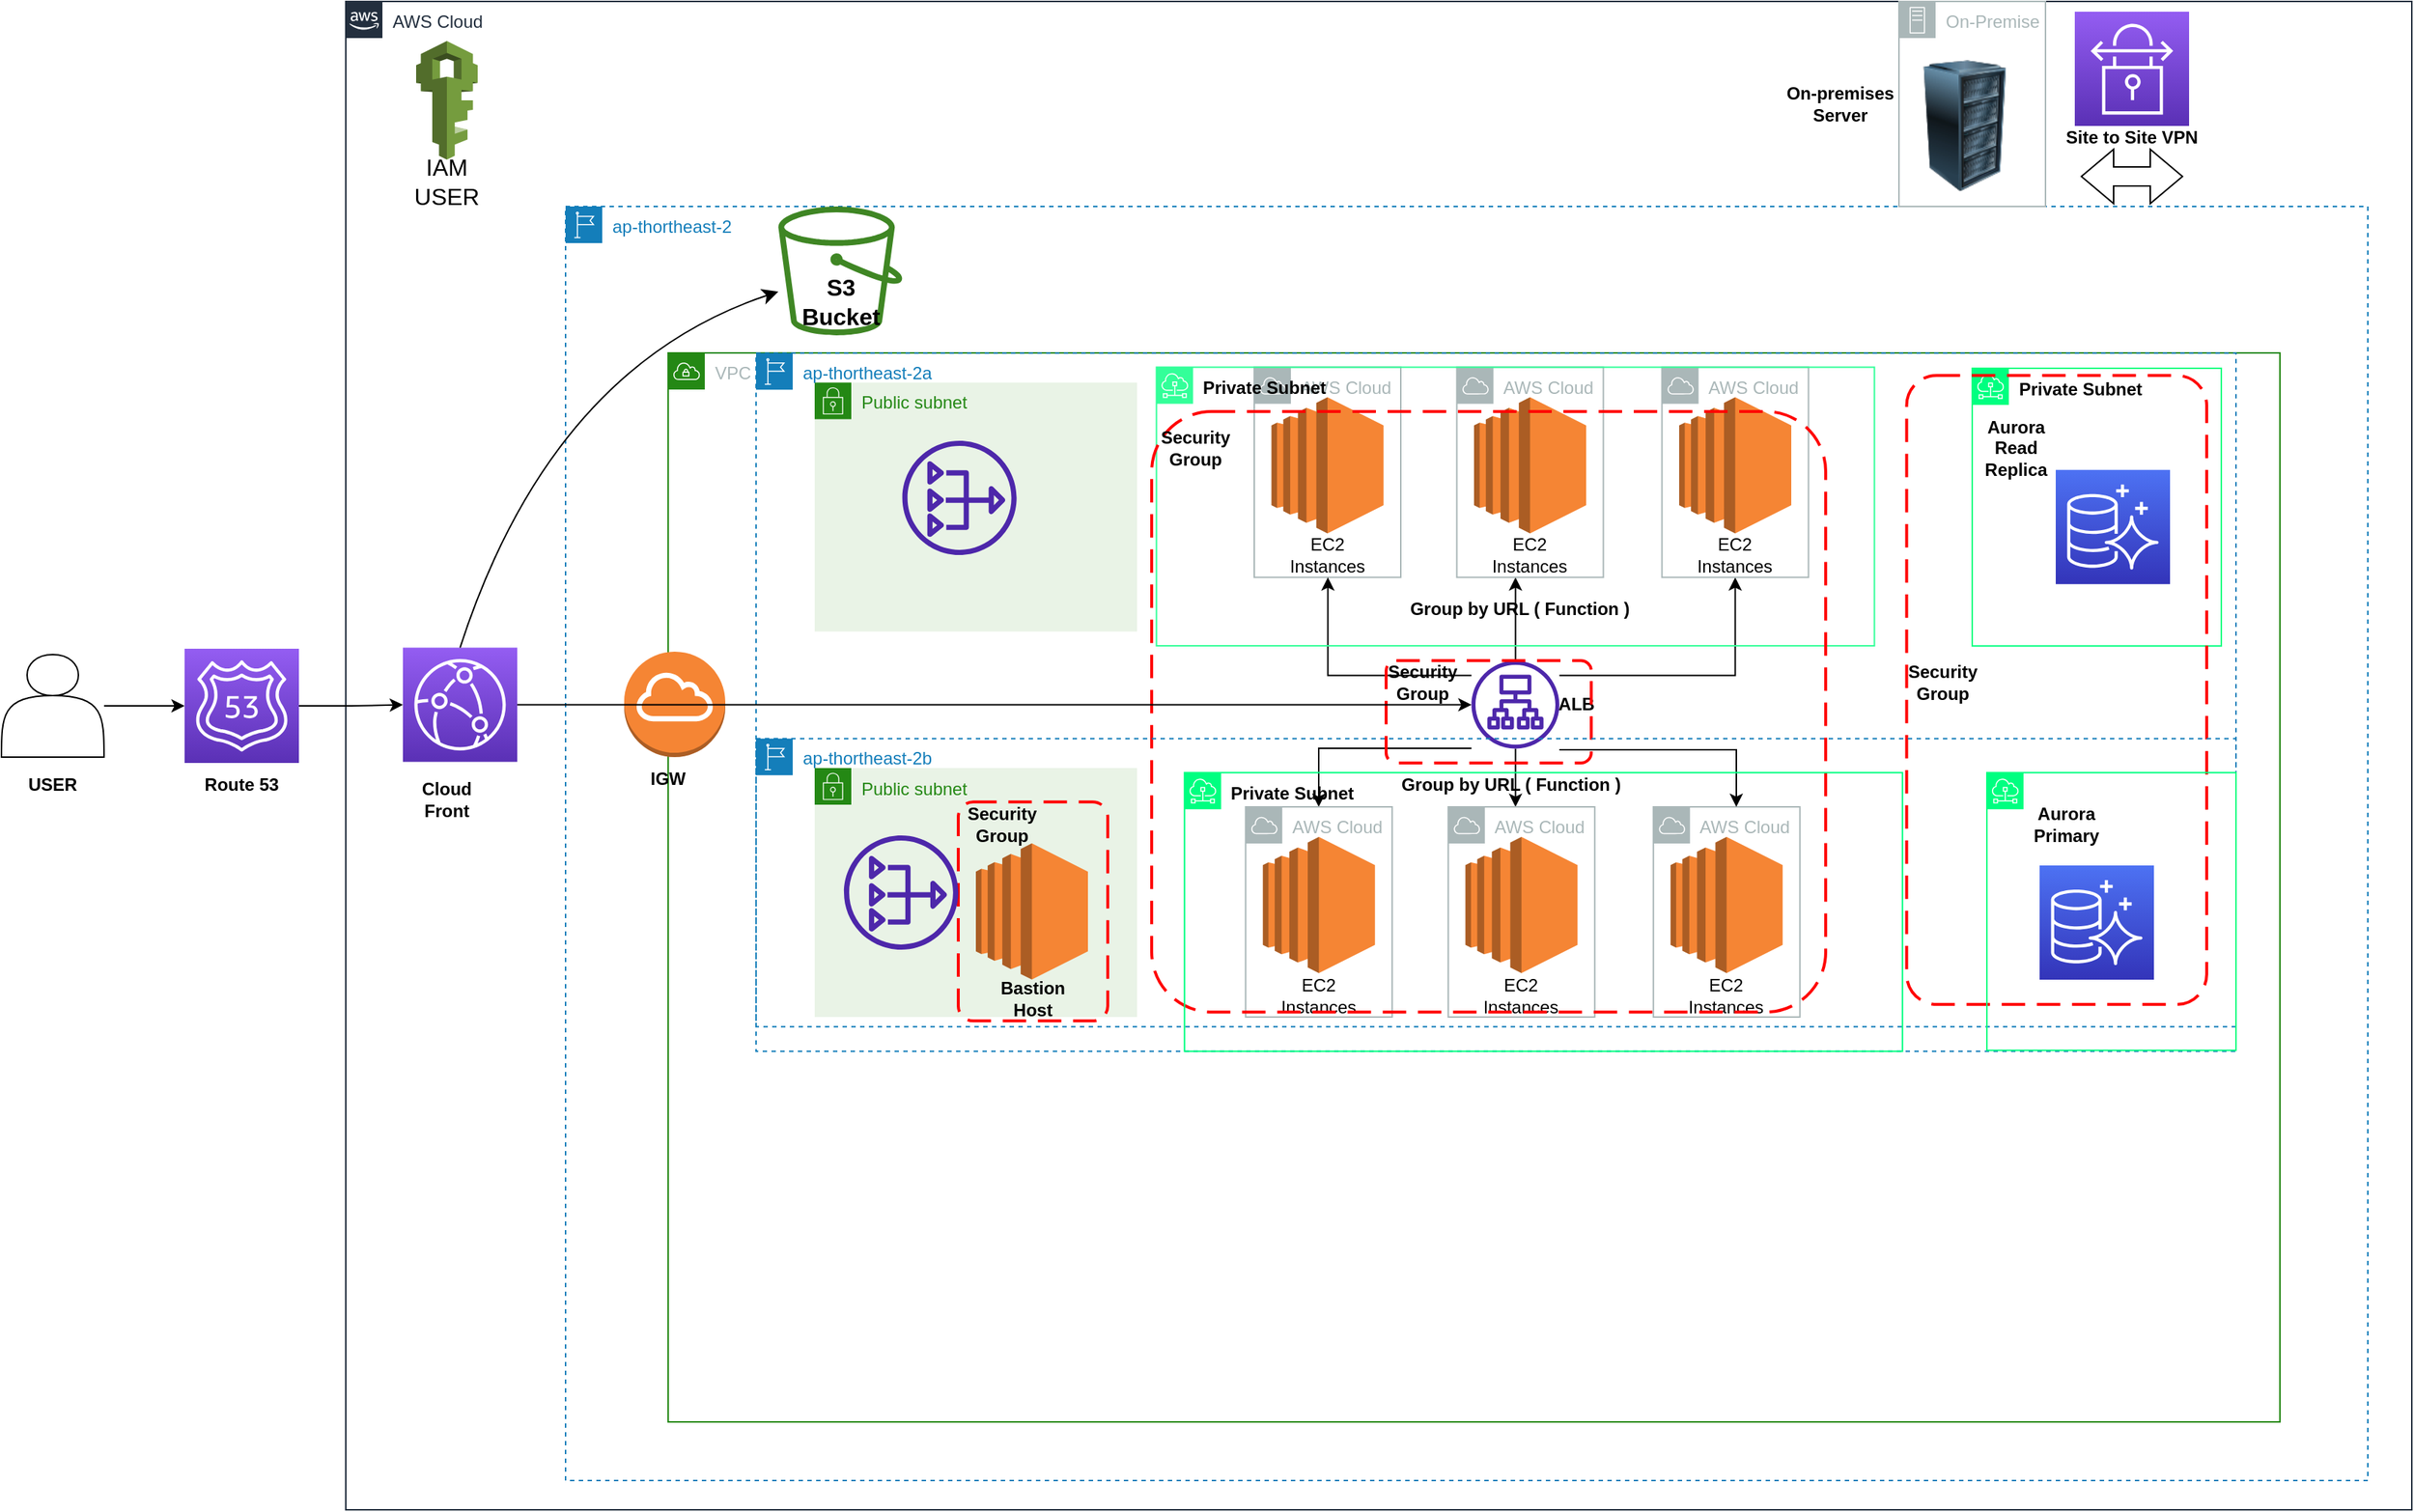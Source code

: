 <mxfile version="21.1.5" type="github">
  <diagram id="Ht1M8jgEwFfnCIfOTk4-" name="Page-1">
    <mxGraphModel dx="3114" dy="1716" grid="1" gridSize="10" guides="1" tooltips="1" connect="1" arrows="1" fold="1" page="1" pageScale="1" pageWidth="1169" pageHeight="827" math="0" shadow="0">
      <root>
        <mxCell id="0" />
        <mxCell id="1" parent="0" />
        <mxCell id="IgCXTQMukGuZrth8DPhS-2" value="AWS Cloud" style="points=[[0,0],[0.25,0],[0.5,0],[0.75,0],[1,0],[1,0.25],[1,0.5],[1,0.75],[1,1],[0.75,1],[0.5,1],[0.25,1],[0,1],[0,0.75],[0,0.5],[0,0.25]];outlineConnect=0;gradientColor=none;html=1;whiteSpace=wrap;fontSize=12;fontStyle=0;container=1;pointerEvents=0;collapsible=0;recursiveResize=0;shape=mxgraph.aws4.group;grIcon=mxgraph.aws4.group_aws_cloud_alt;strokeColor=#232F3E;fillColor=none;verticalAlign=top;align=left;spacingLeft=30;fontColor=#232F3E;dashed=0;" parent="1" vertex="1">
          <mxGeometry x="-660" y="-220" width="1410" height="1030" as="geometry" />
        </mxCell>
        <mxCell id="IgCXTQMukGuZrth8DPhS-18" value="&lt;b&gt;Cloud Front&lt;/b&gt;" style="text;strokeColor=none;align=center;fillColor=none;html=1;verticalAlign=middle;whiteSpace=wrap;rounded=0;" parent="IgCXTQMukGuZrth8DPhS-2" vertex="1">
          <mxGeometry x="39" y="530" width="60" height="30" as="geometry" />
        </mxCell>
        <mxCell id="r6WSz_JVBPb8-_I4pMfm-1" value="" style="outlineConnect=0;dashed=0;verticalLabelPosition=bottom;verticalAlign=top;align=center;html=1;shape=mxgraph.aws3.iam;fillColor=#759C3E;gradientColor=none;fontSize=16;" parent="IgCXTQMukGuZrth8DPhS-2" vertex="1">
          <mxGeometry x="48" y="27" width="42" height="81" as="geometry" />
        </mxCell>
        <mxCell id="r6WSz_JVBPb8-_I4pMfm-2" value="IAM USER" style="text;strokeColor=none;align=center;fillColor=none;html=1;verticalAlign=middle;whiteSpace=wrap;rounded=0;fontSize=16;" parent="IgCXTQMukGuZrth8DPhS-2" vertex="1">
          <mxGeometry x="39" y="108" width="60" height="30" as="geometry" />
        </mxCell>
        <mxCell id="IgCXTQMukGuZrth8DPhS-12" value="ap-thortheast-2&lt;br&gt;" style="points=[[0,0],[0.25,0],[0.5,0],[0.75,0],[1,0],[1,0.25],[1,0.5],[1,0.75],[1,1],[0.75,1],[0.5,1],[0.25,1],[0,1],[0,0.75],[0,0.5],[0,0.25]];outlineConnect=0;gradientColor=none;html=1;whiteSpace=wrap;fontSize=12;fontStyle=0;container=1;pointerEvents=0;collapsible=0;recursiveResize=0;shape=mxgraph.aws4.group;grIcon=mxgraph.aws4.group_region;strokeColor=#147EBA;fillColor=none;verticalAlign=top;align=left;spacingLeft=30;fontColor=#147EBA;dashed=1;" parent="IgCXTQMukGuZrth8DPhS-2" vertex="1">
          <mxGeometry x="150" y="140" width="1230" height="870" as="geometry" />
        </mxCell>
        <mxCell id="r6WSz_JVBPb8-_I4pMfm-3" value="" style="sketch=0;outlineConnect=0;fontColor=#232F3E;gradientColor=none;fillColor=#3F8624;strokeColor=none;dashed=0;verticalLabelPosition=bottom;verticalAlign=top;align=center;html=1;fontSize=12;fontStyle=0;aspect=fixed;pointerEvents=1;shape=mxgraph.aws4.bucket;" parent="IgCXTQMukGuZrth8DPhS-12" vertex="1">
          <mxGeometry x="145.19" width="84.62" height="88" as="geometry" />
        </mxCell>
        <mxCell id="r6WSz_JVBPb8-_I4pMfm-4" value="&lt;b&gt;S3 Bucket&lt;/b&gt;" style="text;strokeColor=none;align=center;fillColor=none;html=1;verticalAlign=middle;whiteSpace=wrap;rounded=0;fontSize=16;" parent="IgCXTQMukGuZrth8DPhS-12" vertex="1">
          <mxGeometry x="157.5" y="50" width="60" height="30" as="geometry" />
        </mxCell>
        <mxCell id="IgCXTQMukGuZrth8DPhS-20" value="VPC" style="points=[[0,0],[0.25,0],[0.5,0],[0.75,0],[1,0],[1,0.25],[1,0.5],[1,0.75],[1,1],[0.75,1],[0.5,1],[0.25,1],[0,1],[0,0.75],[0,0.5],[0,0.25]];outlineConnect=0;gradientColor=none;html=1;whiteSpace=wrap;fontSize=12;fontStyle=0;container=1;pointerEvents=0;collapsible=0;recursiveResize=0;shape=mxgraph.aws4.group;grIcon=mxgraph.aws4.group_vpc;strokeColor=#248814;fillColor=none;verticalAlign=top;align=left;spacingLeft=30;fontColor=#AAB7B8;dashed=0;" parent="IgCXTQMukGuZrth8DPhS-12" vertex="1">
          <mxGeometry x="70" y="100" width="1100" height="730" as="geometry" />
        </mxCell>
        <mxCell id="IgCXTQMukGuZrth8DPhS-19" value="" style="outlineConnect=0;dashed=0;verticalLabelPosition=bottom;verticalAlign=top;align=center;html=1;shape=mxgraph.aws3.ec2;fillColor=#F58534;gradientColor=none;" parent="IgCXTQMukGuZrth8DPhS-20" vertex="1">
          <mxGeometry x="411.75" y="30.25" width="76.5" height="93" as="geometry" />
        </mxCell>
        <mxCell id="IgCXTQMukGuZrth8DPhS-21" value="EC2 Instances" style="text;strokeColor=none;align=center;fillColor=none;html=1;verticalAlign=middle;whiteSpace=wrap;rounded=0;" parent="IgCXTQMukGuZrth8DPhS-20" vertex="1">
          <mxGeometry x="420" y="123.25" width="60" height="30" as="geometry" />
        </mxCell>
        <mxCell id="IgCXTQMukGuZrth8DPhS-25" value="AWS Cloud" style="sketch=0;outlineConnect=0;gradientColor=none;html=1;whiteSpace=wrap;fontSize=12;fontStyle=0;shape=mxgraph.aws4.group;grIcon=mxgraph.aws4.group_aws_cloud;strokeColor=#AAB7B8;fillColor=none;verticalAlign=top;align=left;spacingLeft=30;fontColor=#AAB7B8;dashed=0;" parent="IgCXTQMukGuZrth8DPhS-20" vertex="1">
          <mxGeometry x="400" y="9.75" width="100" height="143.5" as="geometry" />
        </mxCell>
        <mxCell id="IgCXTQMukGuZrth8DPhS-46" style="edgeStyle=orthogonalEdgeStyle;rounded=0;orthogonalLoop=1;jettySize=auto;html=1;" parent="IgCXTQMukGuZrth8DPhS-20" source="IgCXTQMukGuZrth8DPhS-14" target="IgCXTQMukGuZrth8DPhS-41" edge="1">
          <mxGeometry relative="1" as="geometry">
            <Array as="points">
              <mxPoint x="578.25" y="180.25" />
              <mxPoint x="578.25" y="180.25" />
            </Array>
          </mxGeometry>
        </mxCell>
        <mxCell id="IgCXTQMukGuZrth8DPhS-48" style="edgeStyle=orthogonalEdgeStyle;rounded=0;orthogonalLoop=1;jettySize=auto;html=1;" parent="IgCXTQMukGuZrth8DPhS-20" source="IgCXTQMukGuZrth8DPhS-14" target="IgCXTQMukGuZrth8DPhS-44" edge="1">
          <mxGeometry relative="1" as="geometry">
            <Array as="points">
              <mxPoint x="728.25" y="220.25" />
            </Array>
          </mxGeometry>
        </mxCell>
        <mxCell id="UFWAyGBda8T7piXSCeyq-20" value="" style="edgeStyle=orthogonalEdgeStyle;rounded=0;orthogonalLoop=1;jettySize=auto;html=1;" edge="1" parent="IgCXTQMukGuZrth8DPhS-20" source="IgCXTQMukGuZrth8DPhS-14" target="UFWAyGBda8T7piXSCeyq-15">
          <mxGeometry relative="1" as="geometry">
            <Array as="points">
              <mxPoint x="578" y="300" />
              <mxPoint x="578" y="300" />
            </Array>
          </mxGeometry>
        </mxCell>
        <mxCell id="UFWAyGBda8T7piXSCeyq-21" style="edgeStyle=orthogonalEdgeStyle;rounded=0;orthogonalLoop=1;jettySize=auto;html=1;" edge="1" parent="IgCXTQMukGuZrth8DPhS-20" source="IgCXTQMukGuZrth8DPhS-14" target="UFWAyGBda8T7piXSCeyq-9">
          <mxGeometry relative="1" as="geometry">
            <Array as="points">
              <mxPoint x="444" y="270" />
            </Array>
          </mxGeometry>
        </mxCell>
        <mxCell id="IgCXTQMukGuZrth8DPhS-14" value="" style="sketch=0;outlineConnect=0;fontColor=#232F3E;gradientColor=none;fillColor=#4D27AA;strokeColor=none;dashed=0;verticalLabelPosition=bottom;verticalAlign=top;align=center;html=1;fontSize=12;fontStyle=0;aspect=fixed;pointerEvents=1;shape=mxgraph.aws4.application_load_balancer;" parent="IgCXTQMukGuZrth8DPhS-20" vertex="1">
          <mxGeometry x="548.25" y="210.25" width="60" height="60" as="geometry" />
        </mxCell>
        <mxCell id="IgCXTQMukGuZrth8DPhS-26" style="edgeStyle=orthogonalEdgeStyle;rounded=0;orthogonalLoop=1;jettySize=auto;html=1;" parent="IgCXTQMukGuZrth8DPhS-20" source="IgCXTQMukGuZrth8DPhS-14" target="IgCXTQMukGuZrth8DPhS-25" edge="1">
          <mxGeometry relative="1" as="geometry">
            <Array as="points">
              <mxPoint x="450.25" y="220.25" />
            </Array>
          </mxGeometry>
        </mxCell>
        <mxCell id="IgCXTQMukGuZrth8DPhS-39" value="" style="outlineConnect=0;dashed=0;verticalLabelPosition=bottom;verticalAlign=top;align=center;html=1;shape=mxgraph.aws3.ec2;fillColor=#F58534;gradientColor=none;" parent="IgCXTQMukGuZrth8DPhS-20" vertex="1">
          <mxGeometry x="550" y="30.25" width="76.5" height="93" as="geometry" />
        </mxCell>
        <mxCell id="IgCXTQMukGuZrth8DPhS-40" value="EC2 Instances" style="text;strokeColor=none;align=center;fillColor=none;html=1;verticalAlign=middle;whiteSpace=wrap;rounded=0;" parent="IgCXTQMukGuZrth8DPhS-20" vertex="1">
          <mxGeometry x="558.25" y="123.25" width="60" height="30" as="geometry" />
        </mxCell>
        <mxCell id="IgCXTQMukGuZrth8DPhS-41" value="AWS Cloud" style="sketch=0;outlineConnect=0;gradientColor=none;html=1;whiteSpace=wrap;fontSize=12;fontStyle=0;shape=mxgraph.aws4.group;grIcon=mxgraph.aws4.group_aws_cloud;strokeColor=#AAB7B8;fillColor=none;verticalAlign=top;align=left;spacingLeft=30;fontColor=#AAB7B8;dashed=0;" parent="IgCXTQMukGuZrth8DPhS-20" vertex="1">
          <mxGeometry x="538.25" y="9.75" width="100" height="143.5" as="geometry" />
        </mxCell>
        <mxCell id="IgCXTQMukGuZrth8DPhS-42" value="" style="outlineConnect=0;dashed=0;verticalLabelPosition=bottom;verticalAlign=top;align=center;html=1;shape=mxgraph.aws3.ec2;fillColor=#F58534;gradientColor=none;" parent="IgCXTQMukGuZrth8DPhS-20" vertex="1">
          <mxGeometry x="690" y="30.25" width="76.5" height="93" as="geometry" />
        </mxCell>
        <mxCell id="IgCXTQMukGuZrth8DPhS-43" value="EC2 Instances" style="text;strokeColor=none;align=center;fillColor=none;html=1;verticalAlign=middle;whiteSpace=wrap;rounded=0;" parent="IgCXTQMukGuZrth8DPhS-20" vertex="1">
          <mxGeometry x="698.25" y="123.25" width="60" height="30" as="geometry" />
        </mxCell>
        <mxCell id="IgCXTQMukGuZrth8DPhS-44" value="AWS Cloud" style="sketch=0;outlineConnect=0;gradientColor=none;html=1;whiteSpace=wrap;fontSize=12;fontStyle=0;shape=mxgraph.aws4.group;grIcon=mxgraph.aws4.group_aws_cloud;strokeColor=#AAB7B8;fillColor=none;verticalAlign=top;align=left;spacingLeft=30;fontColor=#AAB7B8;dashed=0;" parent="IgCXTQMukGuZrth8DPhS-20" vertex="1">
          <mxGeometry x="678.25" y="9.75" width="100" height="143.5" as="geometry" />
        </mxCell>
        <mxCell id="IgCXTQMukGuZrth8DPhS-50" value="&lt;b&gt;Group by URL ( Function )&amp;nbsp;&lt;/b&gt;" style="text;strokeColor=none;align=center;fillColor=none;html=1;verticalAlign=middle;whiteSpace=wrap;rounded=0;" parent="IgCXTQMukGuZrth8DPhS-20" vertex="1">
          <mxGeometry x="488.25" y="160.25" width="190" height="30" as="geometry" />
        </mxCell>
        <mxCell id="IgCXTQMukGuZrth8DPhS-17" value="&lt;b&gt;ALB&lt;/b&gt;" style="text;strokeColor=none;align=center;fillColor=none;html=1;verticalAlign=middle;whiteSpace=wrap;rounded=0;" parent="IgCXTQMukGuZrth8DPhS-20" vertex="1">
          <mxGeometry x="590" y="225.25" width="60" height="30" as="geometry" />
        </mxCell>
        <mxCell id="UFWAyGBda8T7piXSCeyq-2" value="" style="outlineConnect=0;dashed=0;verticalLabelPosition=bottom;verticalAlign=top;align=center;html=1;shape=mxgraph.aws3.internet_gateway;fillColor=#F58534;gradientColor=none;" vertex="1" parent="IgCXTQMukGuZrth8DPhS-20">
          <mxGeometry x="-30" y="204" width="69" height="72" as="geometry" />
        </mxCell>
        <mxCell id="UFWAyGBda8T7piXSCeyq-3" value="&lt;b&gt;IGW&lt;/b&gt;" style="text;strokeColor=none;align=center;fillColor=none;html=1;verticalAlign=middle;whiteSpace=wrap;rounded=0;" vertex="1" parent="IgCXTQMukGuZrth8DPhS-20">
          <mxGeometry x="-30" y="276" width="60" height="30" as="geometry" />
        </mxCell>
        <mxCell id="UFWAyGBda8T7piXSCeyq-4" value="Public subnet" style="points=[[0,0],[0.25,0],[0.5,0],[0.75,0],[1,0],[1,0.25],[1,0.5],[1,0.75],[1,1],[0.75,1],[0.5,1],[0.25,1],[0,1],[0,0.75],[0,0.5],[0,0.25]];outlineConnect=0;gradientColor=none;html=1;whiteSpace=wrap;fontSize=12;fontStyle=0;container=1;pointerEvents=0;collapsible=0;recursiveResize=0;shape=mxgraph.aws4.group;grIcon=mxgraph.aws4.group_security_group;grStroke=0;strokeColor=#248814;fillColor=#E9F3E6;verticalAlign=top;align=left;spacingLeft=30;fontColor=#248814;dashed=0;" vertex="1" parent="IgCXTQMukGuZrth8DPhS-20">
          <mxGeometry x="100" y="283.5" width="220" height="170" as="geometry" />
        </mxCell>
        <mxCell id="UFWAyGBda8T7piXSCeyq-7" value="" style="outlineConnect=0;dashed=0;verticalLabelPosition=bottom;verticalAlign=top;align=center;html=1;shape=mxgraph.aws3.ec2;fillColor=#F58534;gradientColor=none;" vertex="1" parent="IgCXTQMukGuZrth8DPhS-20">
          <mxGeometry x="405.88" y="330.5" width="76.5" height="93" as="geometry" />
        </mxCell>
        <mxCell id="UFWAyGBda8T7piXSCeyq-8" value="EC2 Instances" style="text;strokeColor=none;align=center;fillColor=none;html=1;verticalAlign=middle;whiteSpace=wrap;rounded=0;" vertex="1" parent="IgCXTQMukGuZrth8DPhS-20">
          <mxGeometry x="414.13" y="423.5" width="60" height="30" as="geometry" />
        </mxCell>
        <mxCell id="UFWAyGBda8T7piXSCeyq-9" value="AWS Cloud" style="sketch=0;outlineConnect=0;gradientColor=none;html=1;whiteSpace=wrap;fontSize=12;fontStyle=0;shape=mxgraph.aws4.group;grIcon=mxgraph.aws4.group_aws_cloud;strokeColor=#AAB7B8;fillColor=none;verticalAlign=top;align=left;spacingLeft=30;fontColor=#AAB7B8;dashed=0;" vertex="1" parent="IgCXTQMukGuZrth8DPhS-20">
          <mxGeometry x="394.13" y="310" width="100" height="143.5" as="geometry" />
        </mxCell>
        <mxCell id="UFWAyGBda8T7piXSCeyq-13" value="" style="outlineConnect=0;dashed=0;verticalLabelPosition=bottom;verticalAlign=top;align=center;html=1;shape=mxgraph.aws3.ec2;fillColor=#F58534;gradientColor=none;" vertex="1" parent="IgCXTQMukGuZrth8DPhS-20">
          <mxGeometry x="544.13" y="330.5" width="76.5" height="93" as="geometry" />
        </mxCell>
        <mxCell id="UFWAyGBda8T7piXSCeyq-14" value="EC2 Instances" style="text;strokeColor=none;align=center;fillColor=none;html=1;verticalAlign=middle;whiteSpace=wrap;rounded=0;" vertex="1" parent="IgCXTQMukGuZrth8DPhS-20">
          <mxGeometry x="552.38" y="423.5" width="60" height="30" as="geometry" />
        </mxCell>
        <mxCell id="UFWAyGBda8T7piXSCeyq-15" value="AWS Cloud" style="sketch=0;outlineConnect=0;gradientColor=none;html=1;whiteSpace=wrap;fontSize=12;fontStyle=0;shape=mxgraph.aws4.group;grIcon=mxgraph.aws4.group_aws_cloud;strokeColor=#AAB7B8;fillColor=none;verticalAlign=top;align=left;spacingLeft=30;fontColor=#AAB7B8;dashed=0;" vertex="1" parent="IgCXTQMukGuZrth8DPhS-20">
          <mxGeometry x="532.38" y="310" width="100" height="143.5" as="geometry" />
        </mxCell>
        <mxCell id="UFWAyGBda8T7piXSCeyq-16" value="" style="outlineConnect=0;dashed=0;verticalLabelPosition=bottom;verticalAlign=top;align=center;html=1;shape=mxgraph.aws3.ec2;fillColor=#F58534;gradientColor=none;" vertex="1" parent="IgCXTQMukGuZrth8DPhS-20">
          <mxGeometry x="684.13" y="330.5" width="76.5" height="93" as="geometry" />
        </mxCell>
        <mxCell id="UFWAyGBda8T7piXSCeyq-17" value="EC2 Instances" style="text;strokeColor=none;align=center;fillColor=none;html=1;verticalAlign=middle;whiteSpace=wrap;rounded=0;" vertex="1" parent="IgCXTQMukGuZrth8DPhS-20">
          <mxGeometry x="692.38" y="423.5" width="60" height="30" as="geometry" />
        </mxCell>
        <mxCell id="UFWAyGBda8T7piXSCeyq-19" value="AWS Cloud" style="sketch=0;outlineConnect=0;gradientColor=none;html=1;whiteSpace=wrap;fontSize=12;fontStyle=0;shape=mxgraph.aws4.group;grIcon=mxgraph.aws4.group_aws_cloud;strokeColor=#AAB7B8;fillColor=none;verticalAlign=top;align=left;spacingLeft=30;fontColor=#AAB7B8;dashed=0;" vertex="1" parent="IgCXTQMukGuZrth8DPhS-20">
          <mxGeometry x="672.38" y="310" width="100" height="143.5" as="geometry" />
        </mxCell>
        <mxCell id="UFWAyGBda8T7piXSCeyq-25" style="edgeStyle=orthogonalEdgeStyle;rounded=0;orthogonalLoop=1;jettySize=auto;html=1;" edge="1" parent="IgCXTQMukGuZrth8DPhS-20" target="UFWAyGBda8T7piXSCeyq-19">
          <mxGeometry relative="1" as="geometry">
            <Array as="points">
              <mxPoint x="729" y="271" />
            </Array>
            <mxPoint x="608.25" y="271" as="sourcePoint" />
            <mxPoint x="728.25" y="204" as="targetPoint" />
          </mxGeometry>
        </mxCell>
        <mxCell id="UFWAyGBda8T7piXSCeyq-6" value="Public subnet" style="points=[[0,0],[0.25,0],[0.5,0],[0.75,0],[1,0],[1,0.25],[1,0.5],[1,0.75],[1,1],[0.75,1],[0.5,1],[0.25,1],[0,1],[0,0.75],[0,0.5],[0,0.25]];outlineConnect=0;gradientColor=none;html=1;whiteSpace=wrap;fontSize=12;fontStyle=0;container=1;pointerEvents=0;collapsible=0;recursiveResize=0;shape=mxgraph.aws4.group;grIcon=mxgraph.aws4.group_security_group;grStroke=0;strokeColor=#248814;fillColor=#E9F3E6;verticalAlign=top;align=left;spacingLeft=30;fontColor=#248814;dashed=0;" vertex="1" parent="IgCXTQMukGuZrth8DPhS-20">
          <mxGeometry x="100" y="20.25" width="220" height="170" as="geometry" />
        </mxCell>
        <mxCell id="UFWAyGBda8T7piXSCeyq-33" value="" style="sketch=0;outlineConnect=0;fontColor=#232F3E;gradientColor=none;fillColor=#4D27AA;strokeColor=none;dashed=0;verticalLabelPosition=bottom;verticalAlign=top;align=center;html=1;fontSize=12;fontStyle=0;aspect=fixed;pointerEvents=1;shape=mxgraph.aws4.nat_gateway;" vertex="1" parent="UFWAyGBda8T7piXSCeyq-6">
          <mxGeometry x="59.81" y="39.75" width="78" height="78" as="geometry" />
        </mxCell>
        <mxCell id="UFWAyGBda8T7piXSCeyq-28" value="&lt;b style=&quot;border-color: var(--border-color); color: rgb(0, 0, 0); text-align: center;&quot;&gt;Private Subnet&lt;/b&gt;" style="sketch=0;outlineConnect=0;gradientColor=none;html=1;whiteSpace=wrap;fontSize=12;fontStyle=0;shape=mxgraph.aws4.group;grIcon=mxgraph.aws4.group_subnet;strokeColor=#33FF99;fillColor=none;verticalAlign=top;align=left;spacingLeft=30;fontColor=#E8E8E8;dashed=0;" vertex="1" parent="IgCXTQMukGuZrth8DPhS-20">
          <mxGeometry x="333.25" y="9.75" width="490" height="190.25" as="geometry" />
        </mxCell>
        <mxCell id="UFWAyGBda8T7piXSCeyq-45" value="ap-thortheast-2a" style="points=[[0,0],[0.25,0],[0.5,0],[0.75,0],[1,0],[1,0.25],[1,0.5],[1,0.75],[1,1],[0.75,1],[0.5,1],[0.25,1],[0,1],[0,0.75],[0,0.5],[0,0.25]];outlineConnect=0;gradientColor=none;html=1;whiteSpace=wrap;fontSize=12;fontStyle=0;container=1;pointerEvents=0;collapsible=0;recursiveResize=0;shape=mxgraph.aws4.group;grIcon=mxgraph.aws4.group_region;strokeColor=#147EBA;fillColor=none;verticalAlign=top;align=left;spacingLeft=30;fontColor=#147EBA;dashed=1;" vertex="1" parent="IgCXTQMukGuZrth8DPhS-20">
          <mxGeometry x="60" y="0.13" width="1010" height="460" as="geometry" />
        </mxCell>
        <mxCell id="UFWAyGBda8T7piXSCeyq-47" value="&lt;b style=&quot;border-color: var(--border-color); color: rgb(0, 0, 0); text-align: center;&quot;&gt;Private Subnet&lt;/b&gt;" style="sketch=0;outlineConnect=0;gradientColor=none;html=1;whiteSpace=wrap;fontSize=12;fontStyle=0;shape=mxgraph.aws4.group;grIcon=mxgraph.aws4.group_subnet;strokeColor=#00FF80;fillColor=none;verticalAlign=top;align=left;spacingLeft=30;fontColor=#E8E8E8;dashed=0;" vertex="1" parent="UFWAyGBda8T7piXSCeyq-45">
          <mxGeometry x="830" y="10.43" width="170" height="189.57" as="geometry" />
        </mxCell>
        <mxCell id="UFWAyGBda8T7piXSCeyq-50" value="" style="sketch=0;points=[[0,0,0],[0.25,0,0],[0.5,0,0],[0.75,0,0],[1,0,0],[0,1,0],[0.25,1,0],[0.5,1,0],[0.75,1,0],[1,1,0],[0,0.25,0],[0,0.5,0],[0,0.75,0],[1,0.25,0],[1,0.5,0],[1,0.75,0]];outlineConnect=0;fontColor=#232F3E;gradientColor=#4D72F3;gradientDirection=north;fillColor=#3334B9;strokeColor=#ffffff;dashed=0;verticalLabelPosition=bottom;verticalAlign=top;align=center;html=1;fontSize=12;fontStyle=0;aspect=fixed;shape=mxgraph.aws4.resourceIcon;resIcon=mxgraph.aws4.aurora;" vertex="1" parent="UFWAyGBda8T7piXSCeyq-45">
          <mxGeometry x="887" y="79.74" width="78" height="78" as="geometry" />
        </mxCell>
        <mxCell id="UFWAyGBda8T7piXSCeyq-53" value="&lt;b&gt;Aurora Read Replica&lt;/b&gt;" style="text;strokeColor=none;align=center;fillColor=none;html=1;verticalAlign=middle;whiteSpace=wrap;rounded=0;" vertex="1" parent="UFWAyGBda8T7piXSCeyq-45">
          <mxGeometry x="830" y="49.87" width="60" height="29.87" as="geometry" />
        </mxCell>
        <mxCell id="UFWAyGBda8T7piXSCeyq-68" value="" style="rounded=1;arcSize=10;dashed=1;strokeColor=#ff0000;fillColor=none;gradientColor=none;dashPattern=8 4;strokeWidth=2;" vertex="1" parent="UFWAyGBda8T7piXSCeyq-45">
          <mxGeometry x="430" y="210" width="140" height="69.87" as="geometry" />
        </mxCell>
        <mxCell id="UFWAyGBda8T7piXSCeyq-69" value="&lt;b&gt;Security Group&lt;/b&gt;" style="text;strokeColor=none;align=center;fillColor=none;html=1;verticalAlign=middle;whiteSpace=wrap;rounded=0;" vertex="1" parent="UFWAyGBda8T7piXSCeyq-45">
          <mxGeometry x="430" y="220" width="50" height="9.74" as="geometry" />
        </mxCell>
        <mxCell id="UFWAyGBda8T7piXSCeyq-71" value="" style="rounded=1;arcSize=10;dashed=1;strokeColor=#ff0000;fillColor=none;gradientColor=none;dashPattern=8 4;strokeWidth=2;" vertex="1" parent="UFWAyGBda8T7piXSCeyq-45">
          <mxGeometry x="138" y="306.54" width="102" height="149.5" as="geometry" />
        </mxCell>
        <mxCell id="UFWAyGBda8T7piXSCeyq-72" value="&lt;b&gt;Security Group&lt;/b&gt;" style="text;strokeColor=none;align=center;fillColor=none;html=1;verticalAlign=middle;whiteSpace=wrap;rounded=0;" vertex="1" parent="UFWAyGBda8T7piXSCeyq-45">
          <mxGeometry x="138" y="306.54" width="60" height="30" as="geometry" />
        </mxCell>
        <mxCell id="UFWAyGBda8T7piXSCeyq-73" value="" style="rounded=1;arcSize=10;dashed=1;strokeColor=#ff0000;fillColor=none;gradientColor=none;dashPattern=8 4;strokeWidth=2;" vertex="1" parent="UFWAyGBda8T7piXSCeyq-45">
          <mxGeometry x="785.25" y="15.24" width="204.75" height="429.53" as="geometry" />
        </mxCell>
        <mxCell id="UFWAyGBda8T7piXSCeyq-74" value="&lt;b&gt;Security Group&lt;/b&gt;" style="text;strokeColor=none;align=center;fillColor=none;html=1;verticalAlign=middle;whiteSpace=wrap;rounded=0;" vertex="1" parent="UFWAyGBda8T7piXSCeyq-45">
          <mxGeometry x="780" y="204.64" width="60" height="40.47" as="geometry" />
        </mxCell>
        <mxCell id="UFWAyGBda8T7piXSCeyq-75" value="" style="rounded=1;arcSize=10;dashed=1;strokeColor=#ff0000;fillColor=none;gradientColor=none;dashPattern=8 4;strokeWidth=2;" vertex="1" parent="UFWAyGBda8T7piXSCeyq-45">
          <mxGeometry x="270" y="39.87" width="460" height="410.13" as="geometry" />
        </mxCell>
        <mxCell id="UFWAyGBda8T7piXSCeyq-76" value="&lt;b&gt;Security Group&lt;/b&gt;" style="text;strokeColor=none;align=center;fillColor=none;html=1;verticalAlign=middle;whiteSpace=wrap;rounded=0;" vertex="1" parent="UFWAyGBda8T7piXSCeyq-45">
          <mxGeometry x="270" y="49.74" width="60" height="30" as="geometry" />
        </mxCell>
        <mxCell id="UFWAyGBda8T7piXSCeyq-64" value="&lt;b&gt;Bastion Host&lt;/b&gt;" style="text;strokeColor=none;align=center;fillColor=none;html=1;verticalAlign=middle;whiteSpace=wrap;rounded=0;" vertex="1" parent="UFWAyGBda8T7piXSCeyq-45">
          <mxGeometry x="159" y="426.04" width="60" height="30" as="geometry" />
        </mxCell>
        <mxCell id="UFWAyGBda8T7piXSCeyq-46" value="ap-thortheast-2b" style="points=[[0,0],[0.25,0],[0.5,0],[0.75,0],[1,0],[1,0.25],[1,0.5],[1,0.75],[1,1],[0.75,1],[0.5,1],[0.25,1],[0,1],[0,0.75],[0,0.5],[0,0.25]];outlineConnect=0;gradientColor=none;html=1;whiteSpace=wrap;fontSize=12;fontStyle=0;container=1;pointerEvents=0;collapsible=0;recursiveResize=0;shape=mxgraph.aws4.group;grIcon=mxgraph.aws4.group_region;strokeColor=#147EBA;fillColor=none;verticalAlign=top;align=left;spacingLeft=30;fontColor=#147EBA;dashed=1;" vertex="1" parent="IgCXTQMukGuZrth8DPhS-20">
          <mxGeometry x="60" y="263.37" width="1010" height="213.51" as="geometry" />
        </mxCell>
        <mxCell id="UFWAyGBda8T7piXSCeyq-30" value="&lt;b style=&quot;border-color: var(--border-color); color: rgb(0, 0, 0); text-align: center;&quot;&gt;Private Subnet&lt;/b&gt;" style="sketch=0;outlineConnect=0;gradientColor=none;html=1;whiteSpace=wrap;fontSize=12;fontStyle=0;shape=mxgraph.aws4.group;grIcon=mxgraph.aws4.group_subnet;strokeColor=#00FF80;fillColor=none;verticalAlign=top;align=left;spacingLeft=30;fontColor=#E8E8E8;dashed=0;" vertex="1" parent="UFWAyGBda8T7piXSCeyq-46">
          <mxGeometry x="292.38" y="23.26" width="490" height="190.25" as="geometry" />
        </mxCell>
        <mxCell id="UFWAyGBda8T7piXSCeyq-49" value="&lt;br&gt;&lt;div style=&quot;text-align: center;&quot;&gt;&lt;span style=&quot;background-color: initial;&quot;&gt;&lt;font color=&quot;#000000&quot;&gt;&lt;b&gt;Aurora&lt;/b&gt;&lt;/font&gt;&lt;/span&gt;&lt;/div&gt;&lt;div style=&quot;text-align: center;&quot;&gt;&lt;font color=&quot;#000000&quot;&gt;&lt;b&gt;Primary&lt;/b&gt;&lt;/font&gt;&lt;/div&gt;" style="sketch=0;outlineConnect=0;gradientColor=none;html=1;whiteSpace=wrap;fontSize=12;fontStyle=0;shape=mxgraph.aws4.group;grIcon=mxgraph.aws4.group_subnet;strokeColor=#00FF80;fillColor=none;verticalAlign=top;align=left;spacingLeft=30;fontColor=#E8E8E8;dashed=0;" vertex="1" parent="UFWAyGBda8T7piXSCeyq-46">
          <mxGeometry x="840" y="23.26" width="170" height="189.57" as="geometry" />
        </mxCell>
        <mxCell id="UFWAyGBda8T7piXSCeyq-52" value="" style="sketch=0;points=[[0,0,0],[0.25,0,0],[0.5,0,0],[0.75,0,0],[1,0,0],[0,1,0],[0.25,1,0],[0.5,1,0],[0.75,1,0],[1,1,0],[0,0.25,0],[0,0.5,0],[0,0.75,0],[1,0.25,0],[1,0.5,0],[1,0.75,0]];outlineConnect=0;fontColor=#232F3E;gradientColor=#4D72F3;gradientDirection=north;fillColor=#3334B9;strokeColor=#ffffff;dashed=0;verticalLabelPosition=bottom;verticalAlign=top;align=center;html=1;fontSize=12;fontStyle=0;aspect=fixed;shape=mxgraph.aws4.resourceIcon;resIcon=mxgraph.aws4.aurora;" vertex="1" parent="UFWAyGBda8T7piXSCeyq-46">
          <mxGeometry x="876" y="86.63" width="78" height="78" as="geometry" />
        </mxCell>
        <mxCell id="UFWAyGBda8T7piXSCeyq-63" value="" style="outlineConnect=0;dashed=0;verticalLabelPosition=bottom;verticalAlign=top;align=center;html=1;shape=mxgraph.aws3.ec2;fillColor=#F58534;gradientColor=none;" vertex="1" parent="UFWAyGBda8T7piXSCeyq-46">
          <mxGeometry x="150" y="71.55" width="76.5" height="93" as="geometry" />
        </mxCell>
        <mxCell id="UFWAyGBda8T7piXSCeyq-34" value="" style="sketch=0;outlineConnect=0;fontColor=#232F3E;gradientColor=none;fillColor=#4D27AA;strokeColor=none;dashed=0;verticalLabelPosition=bottom;verticalAlign=top;align=center;html=1;fontSize=12;fontStyle=0;aspect=fixed;pointerEvents=1;shape=mxgraph.aws4.nat_gateway;" vertex="1" parent="UFWAyGBda8T7piXSCeyq-46">
          <mxGeometry x="60" y="66.13" width="78" height="78" as="geometry" />
        </mxCell>
        <mxCell id="UFWAyGBda8T7piXSCeyq-18" value="&lt;b&gt;Group by URL ( Function )&amp;nbsp;&lt;/b&gt;" style="text;strokeColor=none;align=center;fillColor=none;html=1;verticalAlign=middle;whiteSpace=wrap;rounded=0;" vertex="1" parent="UFWAyGBda8T7piXSCeyq-46">
          <mxGeometry x="422.38" y="16.63" width="190" height="30" as="geometry" />
        </mxCell>
        <mxCell id="IgCXTQMukGuZrth8DPhS-10" value="" style="sketch=0;points=[[0,0,0],[0.25,0,0],[0.5,0,0],[0.75,0,0],[1,0,0],[0,1,0],[0.25,1,0],[0.5,1,0],[0.75,1,0],[1,1,0],[0,0.25,0],[0,0.5,0],[0,0.75,0],[1,0.25,0],[1,0.5,0],[1,0.75,0]];outlineConnect=0;fontColor=#232F3E;gradientColor=#945DF2;gradientDirection=north;fillColor=#5A30B5;strokeColor=#ffffff;dashed=0;verticalLabelPosition=bottom;verticalAlign=top;align=center;html=1;fontSize=12;fontStyle=0;aspect=fixed;shape=mxgraph.aws4.resourceIcon;resIcon=mxgraph.aws4.cloudfront;" parent="IgCXTQMukGuZrth8DPhS-2" vertex="1">
          <mxGeometry x="39" y="441.25" width="78" height="78" as="geometry" />
        </mxCell>
        <mxCell id="IgCXTQMukGuZrth8DPhS-16" style="edgeStyle=orthogonalEdgeStyle;rounded=0;orthogonalLoop=1;jettySize=auto;html=1;" parent="IgCXTQMukGuZrth8DPhS-2" source="IgCXTQMukGuZrth8DPhS-10" target="IgCXTQMukGuZrth8DPhS-14" edge="1">
          <mxGeometry relative="1" as="geometry">
            <Array as="points">
              <mxPoint x="390" y="480" />
              <mxPoint x="390" y="480" />
            </Array>
          </mxGeometry>
        </mxCell>
        <mxCell id="r6WSz_JVBPb8-_I4pMfm-6" style="edgeStyle=none;curved=1;rounded=0;orthogonalLoop=1;jettySize=auto;html=1;exitX=0.5;exitY=0;exitDx=0;exitDy=0;exitPerimeter=0;fontSize=12;startSize=8;endSize=8;" parent="IgCXTQMukGuZrth8DPhS-2" source="IgCXTQMukGuZrth8DPhS-10" target="r6WSz_JVBPb8-_I4pMfm-3" edge="1">
          <mxGeometry relative="1" as="geometry">
            <Array as="points">
              <mxPoint x="140" y="250" />
            </Array>
          </mxGeometry>
        </mxCell>
        <mxCell id="UFWAyGBda8T7piXSCeyq-58" value="" style="sketch=0;points=[[0,0,0],[0.25,0,0],[0.5,0,0],[0.75,0,0],[1,0,0],[0,1,0],[0.25,1,0],[0.5,1,0],[0.75,1,0],[1,1,0],[0,0.25,0],[0,0.5,0],[0,0.75,0],[1,0.25,0],[1,0.5,0],[1,0.75,0]];outlineConnect=0;fontColor=#232F3E;gradientColor=#945DF2;gradientDirection=north;fillColor=#5A30B5;strokeColor=#ffffff;dashed=0;verticalLabelPosition=bottom;verticalAlign=top;align=center;html=1;fontSize=12;fontStyle=0;aspect=fixed;shape=mxgraph.aws4.resourceIcon;resIcon=mxgraph.aws4.site_to_site_vpn;" vertex="1" parent="IgCXTQMukGuZrth8DPhS-2">
          <mxGeometry x="1180" y="7" width="78" height="78" as="geometry" />
        </mxCell>
        <mxCell id="IgCXTQMukGuZrth8DPhS-23" value="On-Premise" style="sketch=0;outlineConnect=0;gradientColor=none;html=1;whiteSpace=wrap;fontSize=12;fontStyle=0;shape=mxgraph.aws4.group;grIcon=mxgraph.aws4.group_on_premise;strokeColor=#AAB7B8;fillColor=none;verticalAlign=top;align=left;spacingLeft=30;fontColor=#AAB7B8;dashed=0;" parent="IgCXTQMukGuZrth8DPhS-2" vertex="1">
          <mxGeometry x="1060" width="100" height="140" as="geometry" />
        </mxCell>
        <mxCell id="IgCXTQMukGuZrth8DPhS-24" value="" style="image;html=1;image=img/lib/clip_art/computers/Server_Rack_128x128.png" parent="IgCXTQMukGuZrth8DPhS-2" vertex="1">
          <mxGeometry x="1060" y="40" width="90" height="90" as="geometry" />
        </mxCell>
        <mxCell id="IgCXTQMukGuZrth8DPhS-28" value="&lt;b&gt;On-premises Server&lt;/b&gt;" style="text;strokeColor=none;align=center;fillColor=none;html=1;verticalAlign=middle;whiteSpace=wrap;rounded=0;" parent="IgCXTQMukGuZrth8DPhS-2" vertex="1">
          <mxGeometry x="970" y="55" width="100" height="30" as="geometry" />
        </mxCell>
        <mxCell id="UFWAyGBda8T7piXSCeyq-61" value="&lt;b&gt;Site to Site VPN&lt;/b&gt;" style="text;strokeColor=none;align=center;fillColor=none;html=1;verticalAlign=middle;whiteSpace=wrap;rounded=0;" vertex="1" parent="IgCXTQMukGuZrth8DPhS-2">
          <mxGeometry x="1169" y="78" width="100" height="30" as="geometry" />
        </mxCell>
        <mxCell id="UFWAyGBda8T7piXSCeyq-77" value="" style="html=1;shadow=0;dashed=0;align=center;verticalAlign=middle;shape=mxgraph.arrows2.twoWayArrow;dy=0.65;dx=22;" vertex="1" parent="IgCXTQMukGuZrth8DPhS-2">
          <mxGeometry x="1184.5" y="101" width="69" height="37" as="geometry" />
        </mxCell>
        <mxCell id="IgCXTQMukGuZrth8DPhS-9" style="edgeStyle=orthogonalEdgeStyle;rounded=0;orthogonalLoop=1;jettySize=auto;html=1;entryX=0;entryY=0.5;entryDx=0;entryDy=0;entryPerimeter=0;" parent="1" source="IgCXTQMukGuZrth8DPhS-3" target="IgCXTQMukGuZrth8DPhS-6" edge="1">
          <mxGeometry relative="1" as="geometry" />
        </mxCell>
        <mxCell id="IgCXTQMukGuZrth8DPhS-3" value="" style="shape=actor;whiteSpace=wrap;html=1;" parent="1" vertex="1">
          <mxGeometry x="-895" y="226" width="70" height="70" as="geometry" />
        </mxCell>
        <mxCell id="IgCXTQMukGuZrth8DPhS-7" value="&lt;b&gt;USER&lt;/b&gt;" style="text;strokeColor=none;align=center;fillColor=none;html=1;verticalAlign=middle;whiteSpace=wrap;rounded=0;" parent="1" vertex="1">
          <mxGeometry x="-890" y="300" width="60" height="30" as="geometry" />
        </mxCell>
        <mxCell id="IgCXTQMukGuZrth8DPhS-6" value="" style="sketch=0;points=[[0,0,0],[0.25,0,0],[0.5,0,0],[0.75,0,0],[1,0,0],[0,1,0],[0.25,1,0],[0.5,1,0],[0.75,1,0],[1,1,0],[0,0.25,0],[0,0.5,0],[0,0.75,0],[1,0.25,0],[1,0.5,0],[1,0.75,0]];outlineConnect=0;fontColor=#232F3E;gradientColor=#945DF2;gradientDirection=north;fillColor=#5A30B5;strokeColor=#ffffff;dashed=0;verticalLabelPosition=bottom;verticalAlign=top;align=center;html=1;fontSize=12;fontStyle=0;aspect=fixed;shape=mxgraph.aws4.resourceIcon;resIcon=mxgraph.aws4.route_53;" parent="1" vertex="1">
          <mxGeometry x="-770" y="222" width="78" height="78" as="geometry" />
        </mxCell>
        <mxCell id="IgCXTQMukGuZrth8DPhS-11" value="" style="edgeStyle=orthogonalEdgeStyle;rounded=0;orthogonalLoop=1;jettySize=auto;html=1;" parent="1" source="IgCXTQMukGuZrth8DPhS-6" target="IgCXTQMukGuZrth8DPhS-10" edge="1">
          <mxGeometry relative="1" as="geometry" />
        </mxCell>
        <mxCell id="IgCXTQMukGuZrth8DPhS-8" value="&lt;b&gt;Route 53&lt;/b&gt;" style="text;strokeColor=none;align=center;fillColor=none;html=1;verticalAlign=middle;whiteSpace=wrap;rounded=0;" parent="1" vertex="1">
          <mxGeometry x="-761" y="300" width="60" height="30" as="geometry" />
        </mxCell>
      </root>
    </mxGraphModel>
  </diagram>
</mxfile>
